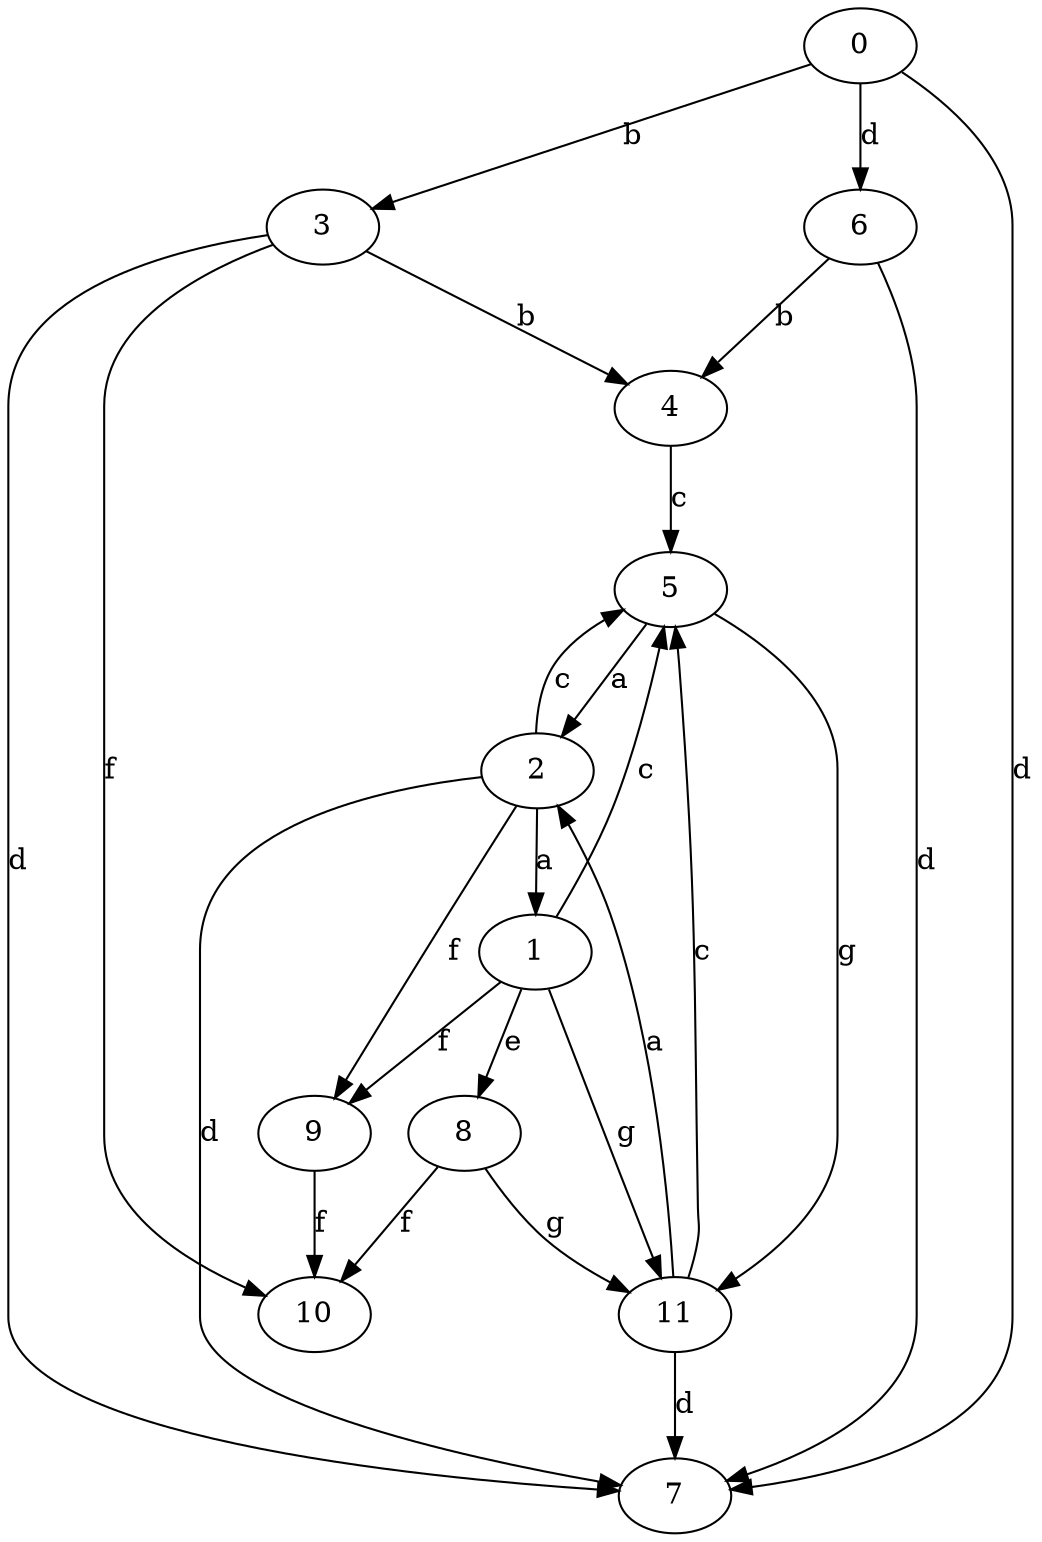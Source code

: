 strict digraph  {
0;
1;
2;
3;
4;
5;
6;
7;
8;
9;
10;
11;
0 -> 3  [label=b];
0 -> 6  [label=d];
0 -> 7  [label=d];
1 -> 5  [label=c];
1 -> 8  [label=e];
1 -> 9  [label=f];
1 -> 11  [label=g];
2 -> 1  [label=a];
2 -> 5  [label=c];
2 -> 7  [label=d];
2 -> 9  [label=f];
3 -> 4  [label=b];
3 -> 7  [label=d];
3 -> 10  [label=f];
4 -> 5  [label=c];
5 -> 2  [label=a];
5 -> 11  [label=g];
6 -> 4  [label=b];
6 -> 7  [label=d];
8 -> 10  [label=f];
8 -> 11  [label=g];
9 -> 10  [label=f];
11 -> 2  [label=a];
11 -> 5  [label=c];
11 -> 7  [label=d];
}
